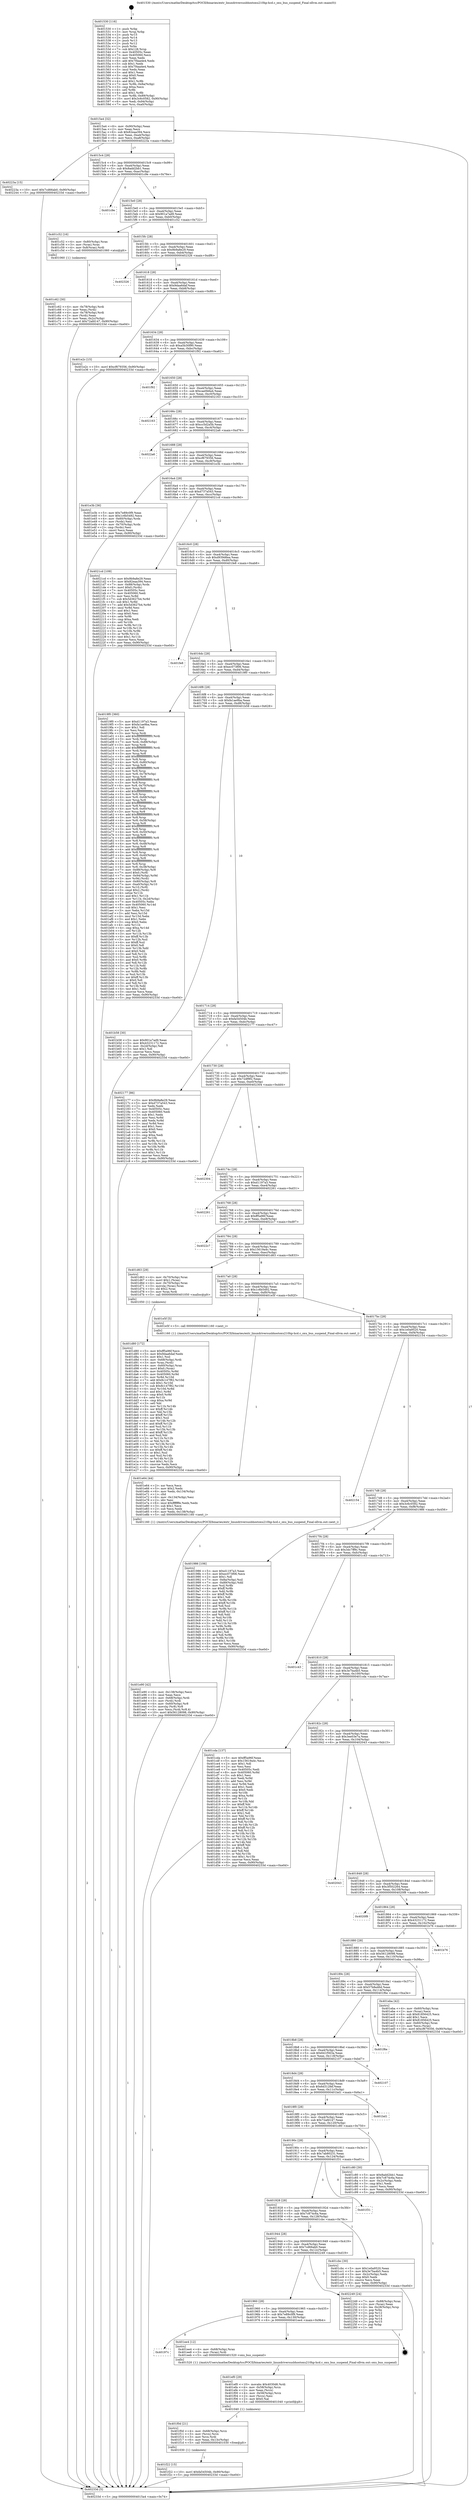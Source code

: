 digraph "0x401530" {
  label = "0x401530 (/mnt/c/Users/mathe/Desktop/tcc/POCII/binaries/extr_linuxdriversusbhostoxu210hp-hcd.c_oxu_bus_suspend_Final-ollvm.out::main(0))"
  labelloc = "t"
  node[shape=record]

  Entry [label="",width=0.3,height=0.3,shape=circle,fillcolor=black,style=filled]
  "0x4015a4" [label="{
     0x4015a4 [32]\l
     | [instrs]\l
     &nbsp;&nbsp;0x4015a4 \<+6\>: mov -0x90(%rbp),%eax\l
     &nbsp;&nbsp;0x4015aa \<+2\>: mov %eax,%ecx\l
     &nbsp;&nbsp;0x4015ac \<+6\>: sub $0x82eaa394,%ecx\l
     &nbsp;&nbsp;0x4015b2 \<+6\>: mov %eax,-0xa4(%rbp)\l
     &nbsp;&nbsp;0x4015b8 \<+6\>: mov %ecx,-0xa8(%rbp)\l
     &nbsp;&nbsp;0x4015be \<+6\>: je 000000000040223a \<main+0xd0a\>\l
  }"]
  "0x40223a" [label="{
     0x40223a [15]\l
     | [instrs]\l
     &nbsp;&nbsp;0x40223a \<+10\>: movl $0x7cd66ab0,-0x90(%rbp)\l
     &nbsp;&nbsp;0x402244 \<+5\>: jmp 000000000040233d \<main+0xe0d\>\l
  }"]
  "0x4015c4" [label="{
     0x4015c4 [28]\l
     | [instrs]\l
     &nbsp;&nbsp;0x4015c4 \<+5\>: jmp 00000000004015c9 \<main+0x99\>\l
     &nbsp;&nbsp;0x4015c9 \<+6\>: mov -0xa4(%rbp),%eax\l
     &nbsp;&nbsp;0x4015cf \<+5\>: sub $0x8add2bb1,%eax\l
     &nbsp;&nbsp;0x4015d4 \<+6\>: mov %eax,-0xac(%rbp)\l
     &nbsp;&nbsp;0x4015da \<+6\>: je 0000000000401c9e \<main+0x76e\>\l
  }"]
  Exit [label="",width=0.3,height=0.3,shape=circle,fillcolor=black,style=filled,peripheries=2]
  "0x401c9e" [label="{
     0x401c9e\l
  }", style=dashed]
  "0x4015e0" [label="{
     0x4015e0 [28]\l
     | [instrs]\l
     &nbsp;&nbsp;0x4015e0 \<+5\>: jmp 00000000004015e5 \<main+0xb5\>\l
     &nbsp;&nbsp;0x4015e5 \<+6\>: mov -0xa4(%rbp),%eax\l
     &nbsp;&nbsp;0x4015eb \<+5\>: sub $0x901a7ad9,%eax\l
     &nbsp;&nbsp;0x4015f0 \<+6\>: mov %eax,-0xb0(%rbp)\l
     &nbsp;&nbsp;0x4015f6 \<+6\>: je 0000000000401c52 \<main+0x722\>\l
  }"]
  "0x401f22" [label="{
     0x401f22 [15]\l
     | [instrs]\l
     &nbsp;&nbsp;0x401f22 \<+10\>: movl $0xfa54504b,-0x90(%rbp)\l
     &nbsp;&nbsp;0x401f2c \<+5\>: jmp 000000000040233d \<main+0xe0d\>\l
  }"]
  "0x401c52" [label="{
     0x401c52 [16]\l
     | [instrs]\l
     &nbsp;&nbsp;0x401c52 \<+4\>: mov -0x80(%rbp),%rax\l
     &nbsp;&nbsp;0x401c56 \<+3\>: mov (%rax),%rax\l
     &nbsp;&nbsp;0x401c59 \<+4\>: mov 0x8(%rax),%rdi\l
     &nbsp;&nbsp;0x401c5d \<+5\>: call 0000000000401060 \<atoi@plt\>\l
     | [calls]\l
     &nbsp;&nbsp;0x401060 \{1\} (unknown)\l
  }"]
  "0x4015fc" [label="{
     0x4015fc [28]\l
     | [instrs]\l
     &nbsp;&nbsp;0x4015fc \<+5\>: jmp 0000000000401601 \<main+0xd1\>\l
     &nbsp;&nbsp;0x401601 \<+6\>: mov -0xa4(%rbp),%eax\l
     &nbsp;&nbsp;0x401607 \<+5\>: sub $0x9b9a8e29,%eax\l
     &nbsp;&nbsp;0x40160c \<+6\>: mov %eax,-0xb4(%rbp)\l
     &nbsp;&nbsp;0x401612 \<+6\>: je 0000000000402326 \<main+0xdf6\>\l
  }"]
  "0x401f0d" [label="{
     0x401f0d [21]\l
     | [instrs]\l
     &nbsp;&nbsp;0x401f0d \<+4\>: mov -0x68(%rbp),%rcx\l
     &nbsp;&nbsp;0x401f11 \<+3\>: mov (%rcx),%rcx\l
     &nbsp;&nbsp;0x401f14 \<+3\>: mov %rcx,%rdi\l
     &nbsp;&nbsp;0x401f17 \<+6\>: mov %eax,-0x13c(%rbp)\l
     &nbsp;&nbsp;0x401f1d \<+5\>: call 0000000000401030 \<free@plt\>\l
     | [calls]\l
     &nbsp;&nbsp;0x401030 \{1\} (unknown)\l
  }"]
  "0x402326" [label="{
     0x402326\l
  }", style=dashed]
  "0x401618" [label="{
     0x401618 [28]\l
     | [instrs]\l
     &nbsp;&nbsp;0x401618 \<+5\>: jmp 000000000040161d \<main+0xed\>\l
     &nbsp;&nbsp;0x40161d \<+6\>: mov -0xa4(%rbp),%eax\l
     &nbsp;&nbsp;0x401623 \<+5\>: sub $0x9daa6daf,%eax\l
     &nbsp;&nbsp;0x401628 \<+6\>: mov %eax,-0xb8(%rbp)\l
     &nbsp;&nbsp;0x40162e \<+6\>: je 0000000000401e2c \<main+0x8fc\>\l
  }"]
  "0x401ef0" [label="{
     0x401ef0 [29]\l
     | [instrs]\l
     &nbsp;&nbsp;0x401ef0 \<+10\>: movabs $0x4030d6,%rdi\l
     &nbsp;&nbsp;0x401efa \<+4\>: mov -0x58(%rbp),%rcx\l
     &nbsp;&nbsp;0x401efe \<+2\>: mov %eax,(%rcx)\l
     &nbsp;&nbsp;0x401f00 \<+4\>: mov -0x58(%rbp),%rcx\l
     &nbsp;&nbsp;0x401f04 \<+2\>: mov (%rcx),%esi\l
     &nbsp;&nbsp;0x401f06 \<+2\>: mov $0x0,%al\l
     &nbsp;&nbsp;0x401f08 \<+5\>: call 0000000000401040 \<printf@plt\>\l
     | [calls]\l
     &nbsp;&nbsp;0x401040 \{1\} (unknown)\l
  }"]
  "0x401e2c" [label="{
     0x401e2c [15]\l
     | [instrs]\l
     &nbsp;&nbsp;0x401e2c \<+10\>: movl $0xcf679356,-0x90(%rbp)\l
     &nbsp;&nbsp;0x401e36 \<+5\>: jmp 000000000040233d \<main+0xe0d\>\l
  }"]
  "0x401634" [label="{
     0x401634 [28]\l
     | [instrs]\l
     &nbsp;&nbsp;0x401634 \<+5\>: jmp 0000000000401639 \<main+0x109\>\l
     &nbsp;&nbsp;0x401639 \<+6\>: mov -0xa4(%rbp),%eax\l
     &nbsp;&nbsp;0x40163f \<+5\>: sub $0xa5b30f90,%eax\l
     &nbsp;&nbsp;0x401644 \<+6\>: mov %eax,-0xbc(%rbp)\l
     &nbsp;&nbsp;0x40164a \<+6\>: je 0000000000401f92 \<main+0xa62\>\l
  }"]
  "0x40197c" [label="{
     0x40197c\l
  }", style=dashed]
  "0x401f92" [label="{
     0x401f92\l
  }", style=dashed]
  "0x401650" [label="{
     0x401650 [28]\l
     | [instrs]\l
     &nbsp;&nbsp;0x401650 \<+5\>: jmp 0000000000401655 \<main+0x125\>\l
     &nbsp;&nbsp;0x401655 \<+6\>: mov -0xa4(%rbp),%eax\l
     &nbsp;&nbsp;0x40165b \<+5\>: sub $0xcae0b6a4,%eax\l
     &nbsp;&nbsp;0x401660 \<+6\>: mov %eax,-0xc0(%rbp)\l
     &nbsp;&nbsp;0x401666 \<+6\>: je 0000000000402163 \<main+0xc33\>\l
  }"]
  "0x401ee4" [label="{
     0x401ee4 [12]\l
     | [instrs]\l
     &nbsp;&nbsp;0x401ee4 \<+4\>: mov -0x68(%rbp),%rax\l
     &nbsp;&nbsp;0x401ee8 \<+3\>: mov (%rax),%rdi\l
     &nbsp;&nbsp;0x401eeb \<+5\>: call 0000000000401520 \<oxu_bus_suspend\>\l
     | [calls]\l
     &nbsp;&nbsp;0x401520 \{1\} (/mnt/c/Users/mathe/Desktop/tcc/POCII/binaries/extr_linuxdriversusbhostoxu210hp-hcd.c_oxu_bus_suspend_Final-ollvm.out::oxu_bus_suspend)\l
  }"]
  "0x402163" [label="{
     0x402163\l
  }", style=dashed]
  "0x40166c" [label="{
     0x40166c [28]\l
     | [instrs]\l
     &nbsp;&nbsp;0x40166c \<+5\>: jmp 0000000000401671 \<main+0x141\>\l
     &nbsp;&nbsp;0x401671 \<+6\>: mov -0xa4(%rbp),%eax\l
     &nbsp;&nbsp;0x401677 \<+5\>: sub $0xcc5d2a5b,%eax\l
     &nbsp;&nbsp;0x40167c \<+6\>: mov %eax,-0xc4(%rbp)\l
     &nbsp;&nbsp;0x401682 \<+6\>: je 00000000004022a6 \<main+0xd76\>\l
  }"]
  "0x401960" [label="{
     0x401960 [28]\l
     | [instrs]\l
     &nbsp;&nbsp;0x401960 \<+5\>: jmp 0000000000401965 \<main+0x435\>\l
     &nbsp;&nbsp;0x401965 \<+6\>: mov -0xa4(%rbp),%eax\l
     &nbsp;&nbsp;0x40196b \<+5\>: sub $0x7e89c0f9,%eax\l
     &nbsp;&nbsp;0x401970 \<+6\>: mov %eax,-0x130(%rbp)\l
     &nbsp;&nbsp;0x401976 \<+6\>: je 0000000000401ee4 \<main+0x9b4\>\l
  }"]
  "0x4022a6" [label="{
     0x4022a6\l
  }", style=dashed]
  "0x401688" [label="{
     0x401688 [28]\l
     | [instrs]\l
     &nbsp;&nbsp;0x401688 \<+5\>: jmp 000000000040168d \<main+0x15d\>\l
     &nbsp;&nbsp;0x40168d \<+6\>: mov -0xa4(%rbp),%eax\l
     &nbsp;&nbsp;0x401693 \<+5\>: sub $0xcf679356,%eax\l
     &nbsp;&nbsp;0x401698 \<+6\>: mov %eax,-0xc8(%rbp)\l
     &nbsp;&nbsp;0x40169e \<+6\>: je 0000000000401e3b \<main+0x90b\>\l
  }"]
  "0x402249" [label="{
     0x402249 [24]\l
     | [instrs]\l
     &nbsp;&nbsp;0x402249 \<+7\>: mov -0x88(%rbp),%rax\l
     &nbsp;&nbsp;0x402250 \<+2\>: mov (%rax),%eax\l
     &nbsp;&nbsp;0x402252 \<+4\>: lea -0x28(%rbp),%rsp\l
     &nbsp;&nbsp;0x402256 \<+1\>: pop %rbx\l
     &nbsp;&nbsp;0x402257 \<+2\>: pop %r12\l
     &nbsp;&nbsp;0x402259 \<+2\>: pop %r13\l
     &nbsp;&nbsp;0x40225b \<+2\>: pop %r14\l
     &nbsp;&nbsp;0x40225d \<+2\>: pop %r15\l
     &nbsp;&nbsp;0x40225f \<+1\>: pop %rbp\l
     &nbsp;&nbsp;0x402260 \<+1\>: ret\l
  }"]
  "0x401e3b" [label="{
     0x401e3b [36]\l
     | [instrs]\l
     &nbsp;&nbsp;0x401e3b \<+5\>: mov $0x7e89c0f9,%eax\l
     &nbsp;&nbsp;0x401e40 \<+5\>: mov $0x1c6b5492,%ecx\l
     &nbsp;&nbsp;0x401e45 \<+4\>: mov -0x60(%rbp),%rdx\l
     &nbsp;&nbsp;0x401e49 \<+2\>: mov (%rdx),%esi\l
     &nbsp;&nbsp;0x401e4b \<+4\>: mov -0x70(%rbp),%rdx\l
     &nbsp;&nbsp;0x401e4f \<+2\>: cmp (%rdx),%esi\l
     &nbsp;&nbsp;0x401e51 \<+3\>: cmovl %ecx,%eax\l
     &nbsp;&nbsp;0x401e54 \<+6\>: mov %eax,-0x90(%rbp)\l
     &nbsp;&nbsp;0x401e5a \<+5\>: jmp 000000000040233d \<main+0xe0d\>\l
  }"]
  "0x4016a4" [label="{
     0x4016a4 [28]\l
     | [instrs]\l
     &nbsp;&nbsp;0x4016a4 \<+5\>: jmp 00000000004016a9 \<main+0x179\>\l
     &nbsp;&nbsp;0x4016a9 \<+6\>: mov -0xa4(%rbp),%eax\l
     &nbsp;&nbsp;0x4016af \<+5\>: sub $0xd737a543,%eax\l
     &nbsp;&nbsp;0x4016b4 \<+6\>: mov %eax,-0xcc(%rbp)\l
     &nbsp;&nbsp;0x4016ba \<+6\>: je 00000000004021cd \<main+0xc9d\>\l
  }"]
  "0x401e90" [label="{
     0x401e90 [42]\l
     | [instrs]\l
     &nbsp;&nbsp;0x401e90 \<+6\>: mov -0x138(%rbp),%ecx\l
     &nbsp;&nbsp;0x401e96 \<+3\>: imul %eax,%ecx\l
     &nbsp;&nbsp;0x401e99 \<+4\>: mov -0x68(%rbp),%rdi\l
     &nbsp;&nbsp;0x401e9d \<+3\>: mov (%rdi),%rdi\l
     &nbsp;&nbsp;0x401ea0 \<+4\>: mov -0x60(%rbp),%r8\l
     &nbsp;&nbsp;0x401ea4 \<+3\>: movslq (%r8),%r8\l
     &nbsp;&nbsp;0x401ea7 \<+4\>: mov %ecx,(%rdi,%r8,4)\l
     &nbsp;&nbsp;0x401eab \<+10\>: movl $0x56128098,-0x90(%rbp)\l
     &nbsp;&nbsp;0x401eb5 \<+5\>: jmp 000000000040233d \<main+0xe0d\>\l
  }"]
  "0x4021cd" [label="{
     0x4021cd [109]\l
     | [instrs]\l
     &nbsp;&nbsp;0x4021cd \<+5\>: mov $0x9b9a8e29,%eax\l
     &nbsp;&nbsp;0x4021d2 \<+5\>: mov $0x82eaa394,%ecx\l
     &nbsp;&nbsp;0x4021d7 \<+7\>: mov -0x88(%rbp),%rdx\l
     &nbsp;&nbsp;0x4021de \<+6\>: movl $0x0,(%rdx)\l
     &nbsp;&nbsp;0x4021e4 \<+7\>: mov 0x40505c,%esi\l
     &nbsp;&nbsp;0x4021eb \<+7\>: mov 0x405060,%edi\l
     &nbsp;&nbsp;0x4021f2 \<+3\>: mov %esi,%r8d\l
     &nbsp;&nbsp;0x4021f5 \<+7\>: sub $0x5d3627b4,%r8d\l
     &nbsp;&nbsp;0x4021fc \<+4\>: sub $0x1,%r8d\l
     &nbsp;&nbsp;0x402200 \<+7\>: add $0x5d3627b4,%r8d\l
     &nbsp;&nbsp;0x402207 \<+4\>: imul %r8d,%esi\l
     &nbsp;&nbsp;0x40220b \<+3\>: and $0x1,%esi\l
     &nbsp;&nbsp;0x40220e \<+3\>: cmp $0x0,%esi\l
     &nbsp;&nbsp;0x402211 \<+4\>: sete %r9b\l
     &nbsp;&nbsp;0x402215 \<+3\>: cmp $0xa,%edi\l
     &nbsp;&nbsp;0x402218 \<+4\>: setl %r10b\l
     &nbsp;&nbsp;0x40221c \<+3\>: mov %r9b,%r11b\l
     &nbsp;&nbsp;0x40221f \<+3\>: and %r10b,%r11b\l
     &nbsp;&nbsp;0x402222 \<+3\>: xor %r10b,%r9b\l
     &nbsp;&nbsp;0x402225 \<+3\>: or %r9b,%r11b\l
     &nbsp;&nbsp;0x402228 \<+4\>: test $0x1,%r11b\l
     &nbsp;&nbsp;0x40222c \<+3\>: cmovne %ecx,%eax\l
     &nbsp;&nbsp;0x40222f \<+6\>: mov %eax,-0x90(%rbp)\l
     &nbsp;&nbsp;0x402235 \<+5\>: jmp 000000000040233d \<main+0xe0d\>\l
  }"]
  "0x4016c0" [label="{
     0x4016c0 [28]\l
     | [instrs]\l
     &nbsp;&nbsp;0x4016c0 \<+5\>: jmp 00000000004016c5 \<main+0x195\>\l
     &nbsp;&nbsp;0x4016c5 \<+6\>: mov -0xa4(%rbp),%eax\l
     &nbsp;&nbsp;0x4016cb \<+5\>: sub $0xd939d6ea,%eax\l
     &nbsp;&nbsp;0x4016d0 \<+6\>: mov %eax,-0xd0(%rbp)\l
     &nbsp;&nbsp;0x4016d6 \<+6\>: je 0000000000401fe8 \<main+0xab8\>\l
  }"]
  "0x401e64" [label="{
     0x401e64 [44]\l
     | [instrs]\l
     &nbsp;&nbsp;0x401e64 \<+2\>: xor %ecx,%ecx\l
     &nbsp;&nbsp;0x401e66 \<+5\>: mov $0x2,%edx\l
     &nbsp;&nbsp;0x401e6b \<+6\>: mov %edx,-0x134(%rbp)\l
     &nbsp;&nbsp;0x401e71 \<+1\>: cltd\l
     &nbsp;&nbsp;0x401e72 \<+6\>: mov -0x134(%rbp),%esi\l
     &nbsp;&nbsp;0x401e78 \<+2\>: idiv %esi\l
     &nbsp;&nbsp;0x401e7a \<+6\>: imul $0xfffffffe,%edx,%edx\l
     &nbsp;&nbsp;0x401e80 \<+3\>: sub $0x1,%ecx\l
     &nbsp;&nbsp;0x401e83 \<+2\>: sub %ecx,%edx\l
     &nbsp;&nbsp;0x401e85 \<+6\>: mov %edx,-0x138(%rbp)\l
     &nbsp;&nbsp;0x401e8b \<+5\>: call 0000000000401160 \<next_i\>\l
     | [calls]\l
     &nbsp;&nbsp;0x401160 \{1\} (/mnt/c/Users/mathe/Desktop/tcc/POCII/binaries/extr_linuxdriversusbhostoxu210hp-hcd.c_oxu_bus_suspend_Final-ollvm.out::next_i)\l
  }"]
  "0x401fe8" [label="{
     0x401fe8\l
  }", style=dashed]
  "0x4016dc" [label="{
     0x4016dc [28]\l
     | [instrs]\l
     &nbsp;&nbsp;0x4016dc \<+5\>: jmp 00000000004016e1 \<main+0x1b1\>\l
     &nbsp;&nbsp;0x4016e1 \<+6\>: mov -0xa4(%rbp),%eax\l
     &nbsp;&nbsp;0x4016e7 \<+5\>: sub $0xec073f06,%eax\l
     &nbsp;&nbsp;0x4016ec \<+6\>: mov %eax,-0xd4(%rbp)\l
     &nbsp;&nbsp;0x4016f2 \<+6\>: je 00000000004019f0 \<main+0x4c0\>\l
  }"]
  "0x401d80" [label="{
     0x401d80 [172]\l
     | [instrs]\l
     &nbsp;&nbsp;0x401d80 \<+5\>: mov $0xff5a96f,%ecx\l
     &nbsp;&nbsp;0x401d85 \<+5\>: mov $0x9daa6daf,%edx\l
     &nbsp;&nbsp;0x401d8a \<+3\>: mov $0x1,%sil\l
     &nbsp;&nbsp;0x401d8d \<+4\>: mov -0x68(%rbp),%rdi\l
     &nbsp;&nbsp;0x401d91 \<+3\>: mov %rax,(%rdi)\l
     &nbsp;&nbsp;0x401d94 \<+4\>: mov -0x60(%rbp),%rax\l
     &nbsp;&nbsp;0x401d98 \<+6\>: movl $0x0,(%rax)\l
     &nbsp;&nbsp;0x401d9e \<+8\>: mov 0x40505c,%r8d\l
     &nbsp;&nbsp;0x401da6 \<+8\>: mov 0x405060,%r9d\l
     &nbsp;&nbsp;0x401dae \<+3\>: mov %r8d,%r10d\l
     &nbsp;&nbsp;0x401db1 \<+7\>: add $0x8c147f82,%r10d\l
     &nbsp;&nbsp;0x401db8 \<+4\>: sub $0x1,%r10d\l
     &nbsp;&nbsp;0x401dbc \<+7\>: sub $0x8c147f82,%r10d\l
     &nbsp;&nbsp;0x401dc3 \<+4\>: imul %r10d,%r8d\l
     &nbsp;&nbsp;0x401dc7 \<+4\>: and $0x1,%r8d\l
     &nbsp;&nbsp;0x401dcb \<+4\>: cmp $0x0,%r8d\l
     &nbsp;&nbsp;0x401dcf \<+4\>: sete %r11b\l
     &nbsp;&nbsp;0x401dd3 \<+4\>: cmp $0xa,%r9d\l
     &nbsp;&nbsp;0x401dd7 \<+3\>: setl %bl\l
     &nbsp;&nbsp;0x401dda \<+3\>: mov %r11b,%r14b\l
     &nbsp;&nbsp;0x401ddd \<+4\>: xor $0xff,%r14b\l
     &nbsp;&nbsp;0x401de1 \<+3\>: mov %bl,%r15b\l
     &nbsp;&nbsp;0x401de4 \<+4\>: xor $0xff,%r15b\l
     &nbsp;&nbsp;0x401de8 \<+4\>: xor $0x1,%sil\l
     &nbsp;&nbsp;0x401dec \<+3\>: mov %r14b,%r12b\l
     &nbsp;&nbsp;0x401def \<+4\>: and $0xff,%r12b\l
     &nbsp;&nbsp;0x401df3 \<+3\>: and %sil,%r11b\l
     &nbsp;&nbsp;0x401df6 \<+3\>: mov %r15b,%r13b\l
     &nbsp;&nbsp;0x401df9 \<+4\>: and $0xff,%r13b\l
     &nbsp;&nbsp;0x401dfd \<+3\>: and %sil,%bl\l
     &nbsp;&nbsp;0x401e00 \<+3\>: or %r11b,%r12b\l
     &nbsp;&nbsp;0x401e03 \<+3\>: or %bl,%r13b\l
     &nbsp;&nbsp;0x401e06 \<+3\>: xor %r13b,%r12b\l
     &nbsp;&nbsp;0x401e09 \<+3\>: or %r15b,%r14b\l
     &nbsp;&nbsp;0x401e0c \<+4\>: xor $0xff,%r14b\l
     &nbsp;&nbsp;0x401e10 \<+4\>: or $0x1,%sil\l
     &nbsp;&nbsp;0x401e14 \<+3\>: and %sil,%r14b\l
     &nbsp;&nbsp;0x401e17 \<+3\>: or %r14b,%r12b\l
     &nbsp;&nbsp;0x401e1a \<+4\>: test $0x1,%r12b\l
     &nbsp;&nbsp;0x401e1e \<+3\>: cmovne %edx,%ecx\l
     &nbsp;&nbsp;0x401e21 \<+6\>: mov %ecx,-0x90(%rbp)\l
     &nbsp;&nbsp;0x401e27 \<+5\>: jmp 000000000040233d \<main+0xe0d\>\l
  }"]
  "0x4019f0" [label="{
     0x4019f0 [360]\l
     | [instrs]\l
     &nbsp;&nbsp;0x4019f0 \<+5\>: mov $0xd1197a3,%eax\l
     &nbsp;&nbsp;0x4019f5 \<+5\>: mov $0xfa1ae9ba,%ecx\l
     &nbsp;&nbsp;0x4019fa \<+2\>: mov $0x1,%dl\l
     &nbsp;&nbsp;0x4019fc \<+2\>: xor %esi,%esi\l
     &nbsp;&nbsp;0x4019fe \<+3\>: mov %rsp,%rdi\l
     &nbsp;&nbsp;0x401a01 \<+4\>: add $0xfffffffffffffff0,%rdi\l
     &nbsp;&nbsp;0x401a05 \<+3\>: mov %rdi,%rsp\l
     &nbsp;&nbsp;0x401a08 \<+7\>: mov %rdi,-0x88(%rbp)\l
     &nbsp;&nbsp;0x401a0f \<+3\>: mov %rsp,%rdi\l
     &nbsp;&nbsp;0x401a12 \<+4\>: add $0xfffffffffffffff0,%rdi\l
     &nbsp;&nbsp;0x401a16 \<+3\>: mov %rdi,%rsp\l
     &nbsp;&nbsp;0x401a19 \<+3\>: mov %rsp,%r8\l
     &nbsp;&nbsp;0x401a1c \<+4\>: add $0xfffffffffffffff0,%r8\l
     &nbsp;&nbsp;0x401a20 \<+3\>: mov %r8,%rsp\l
     &nbsp;&nbsp;0x401a23 \<+4\>: mov %r8,-0x80(%rbp)\l
     &nbsp;&nbsp;0x401a27 \<+3\>: mov %rsp,%r8\l
     &nbsp;&nbsp;0x401a2a \<+4\>: add $0xfffffffffffffff0,%r8\l
     &nbsp;&nbsp;0x401a2e \<+3\>: mov %r8,%rsp\l
     &nbsp;&nbsp;0x401a31 \<+4\>: mov %r8,-0x78(%rbp)\l
     &nbsp;&nbsp;0x401a35 \<+3\>: mov %rsp,%r8\l
     &nbsp;&nbsp;0x401a38 \<+4\>: add $0xfffffffffffffff0,%r8\l
     &nbsp;&nbsp;0x401a3c \<+3\>: mov %r8,%rsp\l
     &nbsp;&nbsp;0x401a3f \<+4\>: mov %r8,-0x70(%rbp)\l
     &nbsp;&nbsp;0x401a43 \<+3\>: mov %rsp,%r8\l
     &nbsp;&nbsp;0x401a46 \<+4\>: add $0xfffffffffffffff0,%r8\l
     &nbsp;&nbsp;0x401a4a \<+3\>: mov %r8,%rsp\l
     &nbsp;&nbsp;0x401a4d \<+4\>: mov %r8,-0x68(%rbp)\l
     &nbsp;&nbsp;0x401a51 \<+3\>: mov %rsp,%r8\l
     &nbsp;&nbsp;0x401a54 \<+4\>: add $0xfffffffffffffff0,%r8\l
     &nbsp;&nbsp;0x401a58 \<+3\>: mov %r8,%rsp\l
     &nbsp;&nbsp;0x401a5b \<+4\>: mov %r8,-0x60(%rbp)\l
     &nbsp;&nbsp;0x401a5f \<+3\>: mov %rsp,%r8\l
     &nbsp;&nbsp;0x401a62 \<+4\>: add $0xfffffffffffffff0,%r8\l
     &nbsp;&nbsp;0x401a66 \<+3\>: mov %r8,%rsp\l
     &nbsp;&nbsp;0x401a69 \<+4\>: mov %r8,-0x58(%rbp)\l
     &nbsp;&nbsp;0x401a6d \<+3\>: mov %rsp,%r8\l
     &nbsp;&nbsp;0x401a70 \<+4\>: add $0xfffffffffffffff0,%r8\l
     &nbsp;&nbsp;0x401a74 \<+3\>: mov %r8,%rsp\l
     &nbsp;&nbsp;0x401a77 \<+4\>: mov %r8,-0x50(%rbp)\l
     &nbsp;&nbsp;0x401a7b \<+3\>: mov %rsp,%r8\l
     &nbsp;&nbsp;0x401a7e \<+4\>: add $0xfffffffffffffff0,%r8\l
     &nbsp;&nbsp;0x401a82 \<+3\>: mov %r8,%rsp\l
     &nbsp;&nbsp;0x401a85 \<+4\>: mov %r8,-0x48(%rbp)\l
     &nbsp;&nbsp;0x401a89 \<+3\>: mov %rsp,%r8\l
     &nbsp;&nbsp;0x401a8c \<+4\>: add $0xfffffffffffffff0,%r8\l
     &nbsp;&nbsp;0x401a90 \<+3\>: mov %r8,%rsp\l
     &nbsp;&nbsp;0x401a93 \<+4\>: mov %r8,-0x40(%rbp)\l
     &nbsp;&nbsp;0x401a97 \<+3\>: mov %rsp,%r8\l
     &nbsp;&nbsp;0x401a9a \<+4\>: add $0xfffffffffffffff0,%r8\l
     &nbsp;&nbsp;0x401a9e \<+3\>: mov %r8,%rsp\l
     &nbsp;&nbsp;0x401aa1 \<+4\>: mov %r8,-0x38(%rbp)\l
     &nbsp;&nbsp;0x401aa5 \<+7\>: mov -0x88(%rbp),%r8\l
     &nbsp;&nbsp;0x401aac \<+7\>: movl $0x0,(%r8)\l
     &nbsp;&nbsp;0x401ab3 \<+7\>: mov -0x94(%rbp),%r9d\l
     &nbsp;&nbsp;0x401aba \<+3\>: mov %r9d,(%rdi)\l
     &nbsp;&nbsp;0x401abd \<+4\>: mov -0x80(%rbp),%r8\l
     &nbsp;&nbsp;0x401ac1 \<+7\>: mov -0xa0(%rbp),%r10\l
     &nbsp;&nbsp;0x401ac8 \<+3\>: mov %r10,(%r8)\l
     &nbsp;&nbsp;0x401acb \<+3\>: cmpl $0x2,(%rdi)\l
     &nbsp;&nbsp;0x401ace \<+4\>: setne %r11b\l
     &nbsp;&nbsp;0x401ad2 \<+4\>: and $0x1,%r11b\l
     &nbsp;&nbsp;0x401ad6 \<+4\>: mov %r11b,-0x2d(%rbp)\l
     &nbsp;&nbsp;0x401ada \<+7\>: mov 0x40505c,%ebx\l
     &nbsp;&nbsp;0x401ae1 \<+8\>: mov 0x405060,%r14d\l
     &nbsp;&nbsp;0x401ae9 \<+3\>: sub $0x1,%esi\l
     &nbsp;&nbsp;0x401aec \<+3\>: mov %ebx,%r15d\l
     &nbsp;&nbsp;0x401aef \<+3\>: add %esi,%r15d\l
     &nbsp;&nbsp;0x401af2 \<+4\>: imul %r15d,%ebx\l
     &nbsp;&nbsp;0x401af6 \<+3\>: and $0x1,%ebx\l
     &nbsp;&nbsp;0x401af9 \<+3\>: cmp $0x0,%ebx\l
     &nbsp;&nbsp;0x401afc \<+4\>: sete %r11b\l
     &nbsp;&nbsp;0x401b00 \<+4\>: cmp $0xa,%r14d\l
     &nbsp;&nbsp;0x401b04 \<+4\>: setl %r12b\l
     &nbsp;&nbsp;0x401b08 \<+3\>: mov %r11b,%r13b\l
     &nbsp;&nbsp;0x401b0b \<+4\>: xor $0xff,%r13b\l
     &nbsp;&nbsp;0x401b0f \<+3\>: mov %r12b,%sil\l
     &nbsp;&nbsp;0x401b12 \<+4\>: xor $0xff,%sil\l
     &nbsp;&nbsp;0x401b16 \<+3\>: xor $0x0,%dl\l
     &nbsp;&nbsp;0x401b19 \<+3\>: mov %r13b,%dil\l
     &nbsp;&nbsp;0x401b1c \<+4\>: and $0x0,%dil\l
     &nbsp;&nbsp;0x401b20 \<+3\>: and %dl,%r11b\l
     &nbsp;&nbsp;0x401b23 \<+3\>: mov %sil,%r8b\l
     &nbsp;&nbsp;0x401b26 \<+4\>: and $0x0,%r8b\l
     &nbsp;&nbsp;0x401b2a \<+3\>: and %dl,%r12b\l
     &nbsp;&nbsp;0x401b2d \<+3\>: or %r11b,%dil\l
     &nbsp;&nbsp;0x401b30 \<+3\>: or %r12b,%r8b\l
     &nbsp;&nbsp;0x401b33 \<+3\>: xor %r8b,%dil\l
     &nbsp;&nbsp;0x401b36 \<+3\>: or %sil,%r13b\l
     &nbsp;&nbsp;0x401b39 \<+4\>: xor $0xff,%r13b\l
     &nbsp;&nbsp;0x401b3d \<+3\>: or $0x0,%dl\l
     &nbsp;&nbsp;0x401b40 \<+3\>: and %dl,%r13b\l
     &nbsp;&nbsp;0x401b43 \<+3\>: or %r13b,%dil\l
     &nbsp;&nbsp;0x401b46 \<+4\>: test $0x1,%dil\l
     &nbsp;&nbsp;0x401b4a \<+3\>: cmovne %ecx,%eax\l
     &nbsp;&nbsp;0x401b4d \<+6\>: mov %eax,-0x90(%rbp)\l
     &nbsp;&nbsp;0x401b53 \<+5\>: jmp 000000000040233d \<main+0xe0d\>\l
  }"]
  "0x4016f8" [label="{
     0x4016f8 [28]\l
     | [instrs]\l
     &nbsp;&nbsp;0x4016f8 \<+5\>: jmp 00000000004016fd \<main+0x1cd\>\l
     &nbsp;&nbsp;0x4016fd \<+6\>: mov -0xa4(%rbp),%eax\l
     &nbsp;&nbsp;0x401703 \<+5\>: sub $0xfa1ae9ba,%eax\l
     &nbsp;&nbsp;0x401708 \<+6\>: mov %eax,-0xd8(%rbp)\l
     &nbsp;&nbsp;0x40170e \<+6\>: je 0000000000401b58 \<main+0x628\>\l
  }"]
  "0x401944" [label="{
     0x401944 [28]\l
     | [instrs]\l
     &nbsp;&nbsp;0x401944 \<+5\>: jmp 0000000000401949 \<main+0x419\>\l
     &nbsp;&nbsp;0x401949 \<+6\>: mov -0xa4(%rbp),%eax\l
     &nbsp;&nbsp;0x40194f \<+5\>: sub $0x7cd66ab0,%eax\l
     &nbsp;&nbsp;0x401954 \<+6\>: mov %eax,-0x12c(%rbp)\l
     &nbsp;&nbsp;0x40195a \<+6\>: je 0000000000402249 \<main+0xd19\>\l
  }"]
  "0x401b58" [label="{
     0x401b58 [30]\l
     | [instrs]\l
     &nbsp;&nbsp;0x401b58 \<+5\>: mov $0x901a7ad9,%eax\l
     &nbsp;&nbsp;0x401b5d \<+5\>: mov $0x43231172,%ecx\l
     &nbsp;&nbsp;0x401b62 \<+3\>: mov -0x2d(%rbp),%dl\l
     &nbsp;&nbsp;0x401b65 \<+3\>: test $0x1,%dl\l
     &nbsp;&nbsp;0x401b68 \<+3\>: cmovne %ecx,%eax\l
     &nbsp;&nbsp;0x401b6b \<+6\>: mov %eax,-0x90(%rbp)\l
     &nbsp;&nbsp;0x401b71 \<+5\>: jmp 000000000040233d \<main+0xe0d\>\l
  }"]
  "0x401714" [label="{
     0x401714 [28]\l
     | [instrs]\l
     &nbsp;&nbsp;0x401714 \<+5\>: jmp 0000000000401719 \<main+0x1e9\>\l
     &nbsp;&nbsp;0x401719 \<+6\>: mov -0xa4(%rbp),%eax\l
     &nbsp;&nbsp;0x40171f \<+5\>: sub $0xfa54504b,%eax\l
     &nbsp;&nbsp;0x401724 \<+6\>: mov %eax,-0xdc(%rbp)\l
     &nbsp;&nbsp;0x40172a \<+6\>: je 0000000000402177 \<main+0xc47\>\l
  }"]
  "0x401cbc" [label="{
     0x401cbc [30]\l
     | [instrs]\l
     &nbsp;&nbsp;0x401cbc \<+5\>: mov $0x1e0a9520,%eax\l
     &nbsp;&nbsp;0x401cc1 \<+5\>: mov $0x3e7ba4b5,%ecx\l
     &nbsp;&nbsp;0x401cc6 \<+3\>: mov -0x2c(%rbp),%edx\l
     &nbsp;&nbsp;0x401cc9 \<+3\>: cmp $0x0,%edx\l
     &nbsp;&nbsp;0x401ccc \<+3\>: cmove %ecx,%eax\l
     &nbsp;&nbsp;0x401ccf \<+6\>: mov %eax,-0x90(%rbp)\l
     &nbsp;&nbsp;0x401cd5 \<+5\>: jmp 000000000040233d \<main+0xe0d\>\l
  }"]
  "0x402177" [label="{
     0x402177 [86]\l
     | [instrs]\l
     &nbsp;&nbsp;0x402177 \<+5\>: mov $0x9b9a8e29,%eax\l
     &nbsp;&nbsp;0x40217c \<+5\>: mov $0xd737a543,%ecx\l
     &nbsp;&nbsp;0x402181 \<+2\>: xor %edx,%edx\l
     &nbsp;&nbsp;0x402183 \<+7\>: mov 0x40505c,%esi\l
     &nbsp;&nbsp;0x40218a \<+7\>: mov 0x405060,%edi\l
     &nbsp;&nbsp;0x402191 \<+3\>: sub $0x1,%edx\l
     &nbsp;&nbsp;0x402194 \<+3\>: mov %esi,%r8d\l
     &nbsp;&nbsp;0x402197 \<+3\>: add %edx,%r8d\l
     &nbsp;&nbsp;0x40219a \<+4\>: imul %r8d,%esi\l
     &nbsp;&nbsp;0x40219e \<+3\>: and $0x1,%esi\l
     &nbsp;&nbsp;0x4021a1 \<+3\>: cmp $0x0,%esi\l
     &nbsp;&nbsp;0x4021a4 \<+4\>: sete %r9b\l
     &nbsp;&nbsp;0x4021a8 \<+3\>: cmp $0xa,%edi\l
     &nbsp;&nbsp;0x4021ab \<+4\>: setl %r10b\l
     &nbsp;&nbsp;0x4021af \<+3\>: mov %r9b,%r11b\l
     &nbsp;&nbsp;0x4021b2 \<+3\>: and %r10b,%r11b\l
     &nbsp;&nbsp;0x4021b5 \<+3\>: xor %r10b,%r9b\l
     &nbsp;&nbsp;0x4021b8 \<+3\>: or %r9b,%r11b\l
     &nbsp;&nbsp;0x4021bb \<+4\>: test $0x1,%r11b\l
     &nbsp;&nbsp;0x4021bf \<+3\>: cmovne %ecx,%eax\l
     &nbsp;&nbsp;0x4021c2 \<+6\>: mov %eax,-0x90(%rbp)\l
     &nbsp;&nbsp;0x4021c8 \<+5\>: jmp 000000000040233d \<main+0xe0d\>\l
  }"]
  "0x401730" [label="{
     0x401730 [28]\l
     | [instrs]\l
     &nbsp;&nbsp;0x401730 \<+5\>: jmp 0000000000401735 \<main+0x205\>\l
     &nbsp;&nbsp;0x401735 \<+6\>: mov -0xa4(%rbp),%eax\l
     &nbsp;&nbsp;0x40173b \<+5\>: sub $0x72df9f2,%eax\l
     &nbsp;&nbsp;0x401740 \<+6\>: mov %eax,-0xe0(%rbp)\l
     &nbsp;&nbsp;0x401746 \<+6\>: je 0000000000402304 \<main+0xdd4\>\l
  }"]
  "0x401928" [label="{
     0x401928 [28]\l
     | [instrs]\l
     &nbsp;&nbsp;0x401928 \<+5\>: jmp 000000000040192d \<main+0x3fd\>\l
     &nbsp;&nbsp;0x40192d \<+6\>: mov -0xa4(%rbp),%eax\l
     &nbsp;&nbsp;0x401933 \<+5\>: sub $0x7c874c6a,%eax\l
     &nbsp;&nbsp;0x401938 \<+6\>: mov %eax,-0x128(%rbp)\l
     &nbsp;&nbsp;0x40193e \<+6\>: je 0000000000401cbc \<main+0x78c\>\l
  }"]
  "0x402304" [label="{
     0x402304\l
  }", style=dashed]
  "0x40174c" [label="{
     0x40174c [28]\l
     | [instrs]\l
     &nbsp;&nbsp;0x40174c \<+5\>: jmp 0000000000401751 \<main+0x221\>\l
     &nbsp;&nbsp;0x401751 \<+6\>: mov -0xa4(%rbp),%eax\l
     &nbsp;&nbsp;0x401757 \<+5\>: sub $0xd1197a3,%eax\l
     &nbsp;&nbsp;0x40175c \<+6\>: mov %eax,-0xe4(%rbp)\l
     &nbsp;&nbsp;0x401762 \<+6\>: je 0000000000402261 \<main+0xd31\>\l
  }"]
  "0x401f31" [label="{
     0x401f31\l
  }", style=dashed]
  "0x402261" [label="{
     0x402261\l
  }", style=dashed]
  "0x401768" [label="{
     0x401768 [28]\l
     | [instrs]\l
     &nbsp;&nbsp;0x401768 \<+5\>: jmp 000000000040176d \<main+0x23d\>\l
     &nbsp;&nbsp;0x40176d \<+6\>: mov -0xa4(%rbp),%eax\l
     &nbsp;&nbsp;0x401773 \<+5\>: sub $0xff5a96f,%eax\l
     &nbsp;&nbsp;0x401778 \<+6\>: mov %eax,-0xe8(%rbp)\l
     &nbsp;&nbsp;0x40177e \<+6\>: je 00000000004022c7 \<main+0xd97\>\l
  }"]
  "0x40190c" [label="{
     0x40190c [28]\l
     | [instrs]\l
     &nbsp;&nbsp;0x40190c \<+5\>: jmp 0000000000401911 \<main+0x3e1\>\l
     &nbsp;&nbsp;0x401911 \<+6\>: mov -0xa4(%rbp),%eax\l
     &nbsp;&nbsp;0x401917 \<+5\>: sub $0x7ab80231,%eax\l
     &nbsp;&nbsp;0x40191c \<+6\>: mov %eax,-0x124(%rbp)\l
     &nbsp;&nbsp;0x401922 \<+6\>: je 0000000000401f31 \<main+0xa01\>\l
  }"]
  "0x4022c7" [label="{
     0x4022c7\l
  }", style=dashed]
  "0x401784" [label="{
     0x401784 [28]\l
     | [instrs]\l
     &nbsp;&nbsp;0x401784 \<+5\>: jmp 0000000000401789 \<main+0x259\>\l
     &nbsp;&nbsp;0x401789 \<+6\>: mov -0xa4(%rbp),%eax\l
     &nbsp;&nbsp;0x40178f \<+5\>: sub $0x15619a4c,%eax\l
     &nbsp;&nbsp;0x401794 \<+6\>: mov %eax,-0xec(%rbp)\l
     &nbsp;&nbsp;0x40179a \<+6\>: je 0000000000401d63 \<main+0x833\>\l
  }"]
  "0x401c80" [label="{
     0x401c80 [30]\l
     | [instrs]\l
     &nbsp;&nbsp;0x401c80 \<+5\>: mov $0x8add2bb1,%eax\l
     &nbsp;&nbsp;0x401c85 \<+5\>: mov $0x7c874c6a,%ecx\l
     &nbsp;&nbsp;0x401c8a \<+3\>: mov -0x2c(%rbp),%edx\l
     &nbsp;&nbsp;0x401c8d \<+3\>: cmp $0x1,%edx\l
     &nbsp;&nbsp;0x401c90 \<+3\>: cmovl %ecx,%eax\l
     &nbsp;&nbsp;0x401c93 \<+6\>: mov %eax,-0x90(%rbp)\l
     &nbsp;&nbsp;0x401c99 \<+5\>: jmp 000000000040233d \<main+0xe0d\>\l
  }"]
  "0x401d63" [label="{
     0x401d63 [29]\l
     | [instrs]\l
     &nbsp;&nbsp;0x401d63 \<+4\>: mov -0x70(%rbp),%rax\l
     &nbsp;&nbsp;0x401d67 \<+6\>: movl $0x1,(%rax)\l
     &nbsp;&nbsp;0x401d6d \<+4\>: mov -0x70(%rbp),%rax\l
     &nbsp;&nbsp;0x401d71 \<+3\>: movslq (%rax),%rax\l
     &nbsp;&nbsp;0x401d74 \<+4\>: shl $0x2,%rax\l
     &nbsp;&nbsp;0x401d78 \<+3\>: mov %rax,%rdi\l
     &nbsp;&nbsp;0x401d7b \<+5\>: call 0000000000401050 \<malloc@plt\>\l
     | [calls]\l
     &nbsp;&nbsp;0x401050 \{1\} (unknown)\l
  }"]
  "0x4017a0" [label="{
     0x4017a0 [28]\l
     | [instrs]\l
     &nbsp;&nbsp;0x4017a0 \<+5\>: jmp 00000000004017a5 \<main+0x275\>\l
     &nbsp;&nbsp;0x4017a5 \<+6\>: mov -0xa4(%rbp),%eax\l
     &nbsp;&nbsp;0x4017ab \<+5\>: sub $0x1c6b5492,%eax\l
     &nbsp;&nbsp;0x4017b0 \<+6\>: mov %eax,-0xf0(%rbp)\l
     &nbsp;&nbsp;0x4017b6 \<+6\>: je 0000000000401e5f \<main+0x92f\>\l
  }"]
  "0x4018f0" [label="{
     0x4018f0 [28]\l
     | [instrs]\l
     &nbsp;&nbsp;0x4018f0 \<+5\>: jmp 00000000004018f5 \<main+0x3c5\>\l
     &nbsp;&nbsp;0x4018f5 \<+6\>: mov -0xa4(%rbp),%eax\l
     &nbsp;&nbsp;0x4018fb \<+5\>: sub $0x72afd147,%eax\l
     &nbsp;&nbsp;0x401900 \<+6\>: mov %eax,-0x120(%rbp)\l
     &nbsp;&nbsp;0x401906 \<+6\>: je 0000000000401c80 \<main+0x750\>\l
  }"]
  "0x401e5f" [label="{
     0x401e5f [5]\l
     | [instrs]\l
     &nbsp;&nbsp;0x401e5f \<+5\>: call 0000000000401160 \<next_i\>\l
     | [calls]\l
     &nbsp;&nbsp;0x401160 \{1\} (/mnt/c/Users/mathe/Desktop/tcc/POCII/binaries/extr_linuxdriversusbhostoxu210hp-hcd.c_oxu_bus_suspend_Final-ollvm.out::next_i)\l
  }"]
  "0x4017bc" [label="{
     0x4017bc [28]\l
     | [instrs]\l
     &nbsp;&nbsp;0x4017bc \<+5\>: jmp 00000000004017c1 \<main+0x291\>\l
     &nbsp;&nbsp;0x4017c1 \<+6\>: mov -0xa4(%rbp),%eax\l
     &nbsp;&nbsp;0x4017c7 \<+5\>: sub $0x1e0a9520,%eax\l
     &nbsp;&nbsp;0x4017cc \<+6\>: mov %eax,-0xf4(%rbp)\l
     &nbsp;&nbsp;0x4017d2 \<+6\>: je 0000000000402154 \<main+0xc24\>\l
  }"]
  "0x401bd1" [label="{
     0x401bd1\l
  }", style=dashed]
  "0x402154" [label="{
     0x402154\l
  }", style=dashed]
  "0x4017d8" [label="{
     0x4017d8 [28]\l
     | [instrs]\l
     &nbsp;&nbsp;0x4017d8 \<+5\>: jmp 00000000004017dd \<main+0x2ad\>\l
     &nbsp;&nbsp;0x4017dd \<+6\>: mov -0xa4(%rbp),%eax\l
     &nbsp;&nbsp;0x4017e3 \<+5\>: sub $0x3c6c0582,%eax\l
     &nbsp;&nbsp;0x4017e8 \<+6\>: mov %eax,-0xf8(%rbp)\l
     &nbsp;&nbsp;0x4017ee \<+6\>: je 0000000000401986 \<main+0x456\>\l
  }"]
  "0x4018d4" [label="{
     0x4018d4 [28]\l
     | [instrs]\l
     &nbsp;&nbsp;0x4018d4 \<+5\>: jmp 00000000004018d9 \<main+0x3a9\>\l
     &nbsp;&nbsp;0x4018d9 \<+6\>: mov -0xa4(%rbp),%eax\l
     &nbsp;&nbsp;0x4018df \<+5\>: sub $0x6d312fef,%eax\l
     &nbsp;&nbsp;0x4018e4 \<+6\>: mov %eax,-0x11c(%rbp)\l
     &nbsp;&nbsp;0x4018ea \<+6\>: je 0000000000401bd1 \<main+0x6a1\>\l
  }"]
  "0x401986" [label="{
     0x401986 [106]\l
     | [instrs]\l
     &nbsp;&nbsp;0x401986 \<+5\>: mov $0xd1197a3,%eax\l
     &nbsp;&nbsp;0x40198b \<+5\>: mov $0xec073f06,%ecx\l
     &nbsp;&nbsp;0x401990 \<+2\>: mov $0x1,%dl\l
     &nbsp;&nbsp;0x401992 \<+7\>: mov -0x8a(%rbp),%sil\l
     &nbsp;&nbsp;0x401999 \<+7\>: mov -0x89(%rbp),%dil\l
     &nbsp;&nbsp;0x4019a0 \<+3\>: mov %sil,%r8b\l
     &nbsp;&nbsp;0x4019a3 \<+4\>: xor $0xff,%r8b\l
     &nbsp;&nbsp;0x4019a7 \<+3\>: mov %dil,%r9b\l
     &nbsp;&nbsp;0x4019aa \<+4\>: xor $0xff,%r9b\l
     &nbsp;&nbsp;0x4019ae \<+3\>: xor $0x1,%dl\l
     &nbsp;&nbsp;0x4019b1 \<+3\>: mov %r8b,%r10b\l
     &nbsp;&nbsp;0x4019b4 \<+4\>: and $0xff,%r10b\l
     &nbsp;&nbsp;0x4019b8 \<+3\>: and %dl,%sil\l
     &nbsp;&nbsp;0x4019bb \<+3\>: mov %r9b,%r11b\l
     &nbsp;&nbsp;0x4019be \<+4\>: and $0xff,%r11b\l
     &nbsp;&nbsp;0x4019c2 \<+3\>: and %dl,%dil\l
     &nbsp;&nbsp;0x4019c5 \<+3\>: or %sil,%r10b\l
     &nbsp;&nbsp;0x4019c8 \<+3\>: or %dil,%r11b\l
     &nbsp;&nbsp;0x4019cb \<+3\>: xor %r11b,%r10b\l
     &nbsp;&nbsp;0x4019ce \<+3\>: or %r9b,%r8b\l
     &nbsp;&nbsp;0x4019d1 \<+4\>: xor $0xff,%r8b\l
     &nbsp;&nbsp;0x4019d5 \<+3\>: or $0x1,%dl\l
     &nbsp;&nbsp;0x4019d8 \<+3\>: and %dl,%r8b\l
     &nbsp;&nbsp;0x4019db \<+3\>: or %r8b,%r10b\l
     &nbsp;&nbsp;0x4019de \<+4\>: test $0x1,%r10b\l
     &nbsp;&nbsp;0x4019e2 \<+3\>: cmovne %ecx,%eax\l
     &nbsp;&nbsp;0x4019e5 \<+6\>: mov %eax,-0x90(%rbp)\l
     &nbsp;&nbsp;0x4019eb \<+5\>: jmp 000000000040233d \<main+0xe0d\>\l
  }"]
  "0x4017f4" [label="{
     0x4017f4 [28]\l
     | [instrs]\l
     &nbsp;&nbsp;0x4017f4 \<+5\>: jmp 00000000004017f9 \<main+0x2c9\>\l
     &nbsp;&nbsp;0x4017f9 \<+6\>: mov -0xa4(%rbp),%eax\l
     &nbsp;&nbsp;0x4017ff \<+5\>: sub $0x3dc7ff9c,%eax\l
     &nbsp;&nbsp;0x401804 \<+6\>: mov %eax,-0xfc(%rbp)\l
     &nbsp;&nbsp;0x40180a \<+6\>: je 0000000000401c43 \<main+0x713\>\l
  }"]
  "0x40233d" [label="{
     0x40233d [5]\l
     | [instrs]\l
     &nbsp;&nbsp;0x40233d \<+5\>: jmp 00000000004015a4 \<main+0x74\>\l
  }"]
  "0x401530" [label="{
     0x401530 [116]\l
     | [instrs]\l
     &nbsp;&nbsp;0x401530 \<+1\>: push %rbp\l
     &nbsp;&nbsp;0x401531 \<+3\>: mov %rsp,%rbp\l
     &nbsp;&nbsp;0x401534 \<+2\>: push %r15\l
     &nbsp;&nbsp;0x401536 \<+2\>: push %r14\l
     &nbsp;&nbsp;0x401538 \<+2\>: push %r13\l
     &nbsp;&nbsp;0x40153a \<+2\>: push %r12\l
     &nbsp;&nbsp;0x40153c \<+1\>: push %rbx\l
     &nbsp;&nbsp;0x40153d \<+7\>: sub $0x128,%rsp\l
     &nbsp;&nbsp;0x401544 \<+7\>: mov 0x40505c,%eax\l
     &nbsp;&nbsp;0x40154b \<+7\>: mov 0x405060,%ecx\l
     &nbsp;&nbsp;0x401552 \<+2\>: mov %eax,%edx\l
     &nbsp;&nbsp;0x401554 \<+6\>: add $0x7f4aa4e4,%edx\l
     &nbsp;&nbsp;0x40155a \<+3\>: sub $0x1,%edx\l
     &nbsp;&nbsp;0x40155d \<+6\>: sub $0x7f4aa4e4,%edx\l
     &nbsp;&nbsp;0x401563 \<+3\>: imul %edx,%eax\l
     &nbsp;&nbsp;0x401566 \<+3\>: and $0x1,%eax\l
     &nbsp;&nbsp;0x401569 \<+3\>: cmp $0x0,%eax\l
     &nbsp;&nbsp;0x40156c \<+4\>: sete %r8b\l
     &nbsp;&nbsp;0x401570 \<+4\>: and $0x1,%r8b\l
     &nbsp;&nbsp;0x401574 \<+7\>: mov %r8b,-0x8a(%rbp)\l
     &nbsp;&nbsp;0x40157b \<+3\>: cmp $0xa,%ecx\l
     &nbsp;&nbsp;0x40157e \<+4\>: setl %r8b\l
     &nbsp;&nbsp;0x401582 \<+4\>: and $0x1,%r8b\l
     &nbsp;&nbsp;0x401586 \<+7\>: mov %r8b,-0x89(%rbp)\l
     &nbsp;&nbsp;0x40158d \<+10\>: movl $0x3c6c0582,-0x90(%rbp)\l
     &nbsp;&nbsp;0x401597 \<+6\>: mov %edi,-0x94(%rbp)\l
     &nbsp;&nbsp;0x40159d \<+7\>: mov %rsi,-0xa0(%rbp)\l
  }"]
  "0x402107" [label="{
     0x402107\l
  }", style=dashed]
  "0x401c62" [label="{
     0x401c62 [30]\l
     | [instrs]\l
     &nbsp;&nbsp;0x401c62 \<+4\>: mov -0x78(%rbp),%rdi\l
     &nbsp;&nbsp;0x401c66 \<+2\>: mov %eax,(%rdi)\l
     &nbsp;&nbsp;0x401c68 \<+4\>: mov -0x78(%rbp),%rdi\l
     &nbsp;&nbsp;0x401c6c \<+2\>: mov (%rdi),%eax\l
     &nbsp;&nbsp;0x401c6e \<+3\>: mov %eax,-0x2c(%rbp)\l
     &nbsp;&nbsp;0x401c71 \<+10\>: movl $0x72afd147,-0x90(%rbp)\l
     &nbsp;&nbsp;0x401c7b \<+5\>: jmp 000000000040233d \<main+0xe0d\>\l
  }"]
  "0x4018b8" [label="{
     0x4018b8 [28]\l
     | [instrs]\l
     &nbsp;&nbsp;0x4018b8 \<+5\>: jmp 00000000004018bd \<main+0x38d\>\l
     &nbsp;&nbsp;0x4018bd \<+6\>: mov -0xa4(%rbp),%eax\l
     &nbsp;&nbsp;0x4018c3 \<+5\>: sub $0x641f563a,%eax\l
     &nbsp;&nbsp;0x4018c8 \<+6\>: mov %eax,-0x118(%rbp)\l
     &nbsp;&nbsp;0x4018ce \<+6\>: je 0000000000402107 \<main+0xbd7\>\l
  }"]
  "0x401c43" [label="{
     0x401c43\l
  }", style=dashed]
  "0x401810" [label="{
     0x401810 [28]\l
     | [instrs]\l
     &nbsp;&nbsp;0x401810 \<+5\>: jmp 0000000000401815 \<main+0x2e5\>\l
     &nbsp;&nbsp;0x401815 \<+6\>: mov -0xa4(%rbp),%eax\l
     &nbsp;&nbsp;0x40181b \<+5\>: sub $0x3e7ba4b5,%eax\l
     &nbsp;&nbsp;0x401820 \<+6\>: mov %eax,-0x100(%rbp)\l
     &nbsp;&nbsp;0x401826 \<+6\>: je 0000000000401cda \<main+0x7aa\>\l
  }"]
  "0x401f6e" [label="{
     0x401f6e\l
  }", style=dashed]
  "0x401cda" [label="{
     0x401cda [137]\l
     | [instrs]\l
     &nbsp;&nbsp;0x401cda \<+5\>: mov $0xff5a96f,%eax\l
     &nbsp;&nbsp;0x401cdf \<+5\>: mov $0x15619a4c,%ecx\l
     &nbsp;&nbsp;0x401ce4 \<+2\>: mov $0x1,%dl\l
     &nbsp;&nbsp;0x401ce6 \<+2\>: xor %esi,%esi\l
     &nbsp;&nbsp;0x401ce8 \<+7\>: mov 0x40505c,%edi\l
     &nbsp;&nbsp;0x401cef \<+8\>: mov 0x405060,%r8d\l
     &nbsp;&nbsp;0x401cf7 \<+3\>: sub $0x1,%esi\l
     &nbsp;&nbsp;0x401cfa \<+3\>: mov %edi,%r9d\l
     &nbsp;&nbsp;0x401cfd \<+3\>: add %esi,%r9d\l
     &nbsp;&nbsp;0x401d00 \<+4\>: imul %r9d,%edi\l
     &nbsp;&nbsp;0x401d04 \<+3\>: and $0x1,%edi\l
     &nbsp;&nbsp;0x401d07 \<+3\>: cmp $0x0,%edi\l
     &nbsp;&nbsp;0x401d0a \<+4\>: sete %r10b\l
     &nbsp;&nbsp;0x401d0e \<+4\>: cmp $0xa,%r8d\l
     &nbsp;&nbsp;0x401d12 \<+4\>: setl %r11b\l
     &nbsp;&nbsp;0x401d16 \<+3\>: mov %r10b,%bl\l
     &nbsp;&nbsp;0x401d19 \<+3\>: xor $0xff,%bl\l
     &nbsp;&nbsp;0x401d1c \<+3\>: mov %r11b,%r14b\l
     &nbsp;&nbsp;0x401d1f \<+4\>: xor $0xff,%r14b\l
     &nbsp;&nbsp;0x401d23 \<+3\>: xor $0x1,%dl\l
     &nbsp;&nbsp;0x401d26 \<+3\>: mov %bl,%r15b\l
     &nbsp;&nbsp;0x401d29 \<+4\>: and $0xff,%r15b\l
     &nbsp;&nbsp;0x401d2d \<+3\>: and %dl,%r10b\l
     &nbsp;&nbsp;0x401d30 \<+3\>: mov %r14b,%r12b\l
     &nbsp;&nbsp;0x401d33 \<+4\>: and $0xff,%r12b\l
     &nbsp;&nbsp;0x401d37 \<+3\>: and %dl,%r11b\l
     &nbsp;&nbsp;0x401d3a \<+3\>: or %r10b,%r15b\l
     &nbsp;&nbsp;0x401d3d \<+3\>: or %r11b,%r12b\l
     &nbsp;&nbsp;0x401d40 \<+3\>: xor %r12b,%r15b\l
     &nbsp;&nbsp;0x401d43 \<+3\>: or %r14b,%bl\l
     &nbsp;&nbsp;0x401d46 \<+3\>: xor $0xff,%bl\l
     &nbsp;&nbsp;0x401d49 \<+3\>: or $0x1,%dl\l
     &nbsp;&nbsp;0x401d4c \<+2\>: and %dl,%bl\l
     &nbsp;&nbsp;0x401d4e \<+3\>: or %bl,%r15b\l
     &nbsp;&nbsp;0x401d51 \<+4\>: test $0x1,%r15b\l
     &nbsp;&nbsp;0x401d55 \<+3\>: cmovne %ecx,%eax\l
     &nbsp;&nbsp;0x401d58 \<+6\>: mov %eax,-0x90(%rbp)\l
     &nbsp;&nbsp;0x401d5e \<+5\>: jmp 000000000040233d \<main+0xe0d\>\l
  }"]
  "0x40182c" [label="{
     0x40182c [28]\l
     | [instrs]\l
     &nbsp;&nbsp;0x40182c \<+5\>: jmp 0000000000401831 \<main+0x301\>\l
     &nbsp;&nbsp;0x401831 \<+6\>: mov -0xa4(%rbp),%eax\l
     &nbsp;&nbsp;0x401837 \<+5\>: sub $0x3ee03e7a,%eax\l
     &nbsp;&nbsp;0x40183c \<+6\>: mov %eax,-0x104(%rbp)\l
     &nbsp;&nbsp;0x401842 \<+6\>: je 0000000000402043 \<main+0xb13\>\l
  }"]
  "0x40189c" [label="{
     0x40189c [28]\l
     | [instrs]\l
     &nbsp;&nbsp;0x40189c \<+5\>: jmp 00000000004018a1 \<main+0x371\>\l
     &nbsp;&nbsp;0x4018a1 \<+6\>: mov -0xa4(%rbp),%eax\l
     &nbsp;&nbsp;0x4018a7 \<+5\>: sub $0x57b8a46d,%eax\l
     &nbsp;&nbsp;0x4018ac \<+6\>: mov %eax,-0x114(%rbp)\l
     &nbsp;&nbsp;0x4018b2 \<+6\>: je 0000000000401f6e \<main+0xa3e\>\l
  }"]
  "0x402043" [label="{
     0x402043\l
  }", style=dashed]
  "0x401848" [label="{
     0x401848 [28]\l
     | [instrs]\l
     &nbsp;&nbsp;0x401848 \<+5\>: jmp 000000000040184d \<main+0x31d\>\l
     &nbsp;&nbsp;0x40184d \<+6\>: mov -0xa4(%rbp),%eax\l
     &nbsp;&nbsp;0x401853 \<+5\>: sub $0x3f502264,%eax\l
     &nbsp;&nbsp;0x401858 \<+6\>: mov %eax,-0x108(%rbp)\l
     &nbsp;&nbsp;0x40185e \<+6\>: je 00000000004020f8 \<main+0xbc8\>\l
  }"]
  "0x401eba" [label="{
     0x401eba [42]\l
     | [instrs]\l
     &nbsp;&nbsp;0x401eba \<+4\>: mov -0x60(%rbp),%rax\l
     &nbsp;&nbsp;0x401ebe \<+2\>: mov (%rax),%ecx\l
     &nbsp;&nbsp;0x401ec0 \<+6\>: sub $0x81856425,%ecx\l
     &nbsp;&nbsp;0x401ec6 \<+3\>: add $0x1,%ecx\l
     &nbsp;&nbsp;0x401ec9 \<+6\>: add $0x81856425,%ecx\l
     &nbsp;&nbsp;0x401ecf \<+4\>: mov -0x60(%rbp),%rax\l
     &nbsp;&nbsp;0x401ed3 \<+2\>: mov %ecx,(%rax)\l
     &nbsp;&nbsp;0x401ed5 \<+10\>: movl $0xcf679356,-0x90(%rbp)\l
     &nbsp;&nbsp;0x401edf \<+5\>: jmp 000000000040233d \<main+0xe0d\>\l
  }"]
  "0x4020f8" [label="{
     0x4020f8\l
  }", style=dashed]
  "0x401864" [label="{
     0x401864 [28]\l
     | [instrs]\l
     &nbsp;&nbsp;0x401864 \<+5\>: jmp 0000000000401869 \<main+0x339\>\l
     &nbsp;&nbsp;0x401869 \<+6\>: mov -0xa4(%rbp),%eax\l
     &nbsp;&nbsp;0x40186f \<+5\>: sub $0x43231172,%eax\l
     &nbsp;&nbsp;0x401874 \<+6\>: mov %eax,-0x10c(%rbp)\l
     &nbsp;&nbsp;0x40187a \<+6\>: je 0000000000401b76 \<main+0x646\>\l
  }"]
  "0x401880" [label="{
     0x401880 [28]\l
     | [instrs]\l
     &nbsp;&nbsp;0x401880 \<+5\>: jmp 0000000000401885 \<main+0x355\>\l
     &nbsp;&nbsp;0x401885 \<+6\>: mov -0xa4(%rbp),%eax\l
     &nbsp;&nbsp;0x40188b \<+5\>: sub $0x56128098,%eax\l
     &nbsp;&nbsp;0x401890 \<+6\>: mov %eax,-0x110(%rbp)\l
     &nbsp;&nbsp;0x401896 \<+6\>: je 0000000000401eba \<main+0x98a\>\l
  }"]
  "0x401b76" [label="{
     0x401b76\l
  }", style=dashed]
  Entry -> "0x401530" [label=" 1"]
  "0x4015a4" -> "0x40223a" [label=" 1"]
  "0x4015a4" -> "0x4015c4" [label=" 17"]
  "0x402249" -> Exit [label=" 1"]
  "0x4015c4" -> "0x401c9e" [label=" 0"]
  "0x4015c4" -> "0x4015e0" [label=" 17"]
  "0x40223a" -> "0x40233d" [label=" 1"]
  "0x4015e0" -> "0x401c52" [label=" 1"]
  "0x4015e0" -> "0x4015fc" [label=" 16"]
  "0x4021cd" -> "0x40233d" [label=" 1"]
  "0x4015fc" -> "0x402326" [label=" 0"]
  "0x4015fc" -> "0x401618" [label=" 16"]
  "0x402177" -> "0x40233d" [label=" 1"]
  "0x401618" -> "0x401e2c" [label=" 1"]
  "0x401618" -> "0x401634" [label=" 15"]
  "0x401f22" -> "0x40233d" [label=" 1"]
  "0x401634" -> "0x401f92" [label=" 0"]
  "0x401634" -> "0x401650" [label=" 15"]
  "0x401f0d" -> "0x401f22" [label=" 1"]
  "0x401650" -> "0x402163" [label=" 0"]
  "0x401650" -> "0x40166c" [label=" 15"]
  "0x401ef0" -> "0x401f0d" [label=" 1"]
  "0x40166c" -> "0x4022a6" [label=" 0"]
  "0x40166c" -> "0x401688" [label=" 15"]
  "0x401960" -> "0x40197c" [label=" 0"]
  "0x401688" -> "0x401e3b" [label=" 2"]
  "0x401688" -> "0x4016a4" [label=" 13"]
  "0x401960" -> "0x401ee4" [label=" 1"]
  "0x4016a4" -> "0x4021cd" [label=" 1"]
  "0x4016a4" -> "0x4016c0" [label=" 12"]
  "0x401944" -> "0x401960" [label=" 1"]
  "0x4016c0" -> "0x401fe8" [label=" 0"]
  "0x4016c0" -> "0x4016dc" [label=" 12"]
  "0x401944" -> "0x402249" [label=" 1"]
  "0x4016dc" -> "0x4019f0" [label=" 1"]
  "0x4016dc" -> "0x4016f8" [label=" 11"]
  "0x401ee4" -> "0x401ef0" [label=" 1"]
  "0x4016f8" -> "0x401b58" [label=" 1"]
  "0x4016f8" -> "0x401714" [label=" 10"]
  "0x401eba" -> "0x40233d" [label=" 1"]
  "0x401714" -> "0x402177" [label=" 1"]
  "0x401714" -> "0x401730" [label=" 9"]
  "0x401e90" -> "0x40233d" [label=" 1"]
  "0x401730" -> "0x402304" [label=" 0"]
  "0x401730" -> "0x40174c" [label=" 9"]
  "0x401e5f" -> "0x401e64" [label=" 1"]
  "0x40174c" -> "0x402261" [label=" 0"]
  "0x40174c" -> "0x401768" [label=" 9"]
  "0x401e3b" -> "0x40233d" [label=" 2"]
  "0x401768" -> "0x4022c7" [label=" 0"]
  "0x401768" -> "0x401784" [label=" 9"]
  "0x401d80" -> "0x40233d" [label=" 1"]
  "0x401784" -> "0x401d63" [label=" 1"]
  "0x401784" -> "0x4017a0" [label=" 8"]
  "0x401d63" -> "0x401d80" [label=" 1"]
  "0x4017a0" -> "0x401e5f" [label=" 1"]
  "0x4017a0" -> "0x4017bc" [label=" 7"]
  "0x401cbc" -> "0x40233d" [label=" 1"]
  "0x4017bc" -> "0x402154" [label=" 0"]
  "0x4017bc" -> "0x4017d8" [label=" 7"]
  "0x401928" -> "0x401944" [label=" 2"]
  "0x4017d8" -> "0x401986" [label=" 1"]
  "0x4017d8" -> "0x4017f4" [label=" 6"]
  "0x401986" -> "0x40233d" [label=" 1"]
  "0x401530" -> "0x4015a4" [label=" 1"]
  "0x40233d" -> "0x4015a4" [label=" 17"]
  "0x401e64" -> "0x401e90" [label=" 1"]
  "0x4019f0" -> "0x40233d" [label=" 1"]
  "0x401b58" -> "0x40233d" [label=" 1"]
  "0x401c52" -> "0x401c62" [label=" 1"]
  "0x401c62" -> "0x40233d" [label=" 1"]
  "0x40190c" -> "0x401928" [label=" 3"]
  "0x4017f4" -> "0x401c43" [label=" 0"]
  "0x4017f4" -> "0x401810" [label=" 6"]
  "0x401e2c" -> "0x40233d" [label=" 1"]
  "0x401810" -> "0x401cda" [label=" 1"]
  "0x401810" -> "0x40182c" [label=" 5"]
  "0x401c80" -> "0x40233d" [label=" 1"]
  "0x40182c" -> "0x402043" [label=" 0"]
  "0x40182c" -> "0x401848" [label=" 5"]
  "0x4018f0" -> "0x401c80" [label=" 1"]
  "0x401848" -> "0x4020f8" [label=" 0"]
  "0x401848" -> "0x401864" [label=" 5"]
  "0x401cda" -> "0x40233d" [label=" 1"]
  "0x401864" -> "0x401b76" [label=" 0"]
  "0x401864" -> "0x401880" [label=" 5"]
  "0x4018d4" -> "0x4018f0" [label=" 4"]
  "0x401880" -> "0x401eba" [label=" 1"]
  "0x401880" -> "0x40189c" [label=" 4"]
  "0x4018f0" -> "0x40190c" [label=" 3"]
  "0x40189c" -> "0x401f6e" [label=" 0"]
  "0x40189c" -> "0x4018b8" [label=" 4"]
  "0x40190c" -> "0x401f31" [label=" 0"]
  "0x4018b8" -> "0x402107" [label=" 0"]
  "0x4018b8" -> "0x4018d4" [label=" 4"]
  "0x401928" -> "0x401cbc" [label=" 1"]
  "0x4018d4" -> "0x401bd1" [label=" 0"]
}
